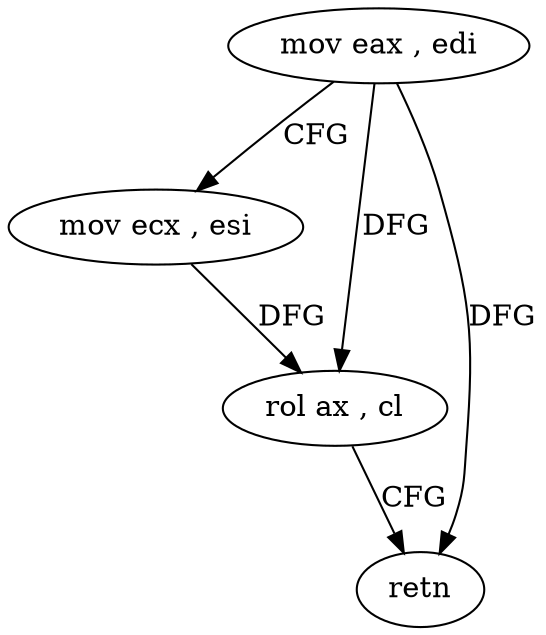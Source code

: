 digraph "func" {
"161910" [label = "mov eax , edi" ]
"161912" [label = "mov ecx , esi" ]
"161914" [label = "rol ax , cl" ]
"161917" [label = "retn" ]
"161910" -> "161912" [ label = "CFG" ]
"161910" -> "161914" [ label = "DFG" ]
"161910" -> "161917" [ label = "DFG" ]
"161912" -> "161914" [ label = "DFG" ]
"161914" -> "161917" [ label = "CFG" ]
}
